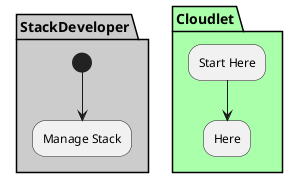 @startuml


partition "StackDeveloper"  #cccccc {
  (*) --> "Manage Stack"
}

partition "Cloudlet" #aaffaa {
  "Start Here" --> "Here"
}

@enduml
